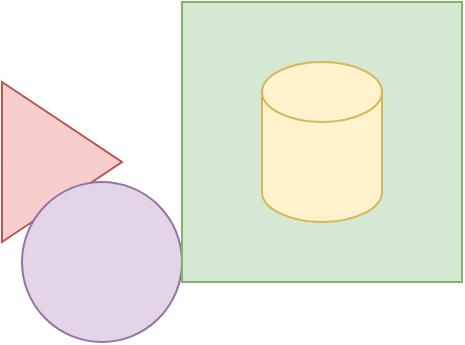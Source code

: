 <mxfile>
    <diagram id="Ppu0PrQzZEXCLHerJYnl" name="Page-1">
        <mxGraphModel dx="867" dy="591" grid="1" gridSize="10" guides="1" tooltips="1" connect="1" arrows="1" fold="1" page="1" pageScale="1" pageWidth="900" pageHeight="1600" math="0" shadow="0">
            <root>
                <mxCell id="0"/>
                <mxCell id="1" parent="0"/>
                <mxCell id="6" value="" style="triangle;whiteSpace=wrap;html=1;fillColor=#f8cecc;strokeColor=#b85450;" vertex="1" parent="1">
                    <mxGeometry x="330" y="1180" width="60" height="80" as="geometry"/>
                </mxCell>
                <mxCell id="7" value="" style="ellipse;whiteSpace=wrap;html=1;aspect=fixed;fillColor=#e1d5e7;strokeColor=#9673a6;" vertex="1" parent="1">
                    <mxGeometry x="340" y="1230" width="80" height="80" as="geometry"/>
                </mxCell>
                <mxCell id="8" value="" style="whiteSpace=wrap;html=1;aspect=fixed;fillColor=#d5e8d4;strokeColor=#82b366;" vertex="1" parent="1">
                    <mxGeometry x="420" y="1140" width="140" height="140" as="geometry"/>
                </mxCell>
                <mxCell id="9" value="" style="shape=cylinder3;whiteSpace=wrap;html=1;boundedLbl=1;backgroundOutline=1;size=15;fillColor=#fff2cc;strokeColor=#d6b656;" vertex="1" parent="1">
                    <mxGeometry x="460" y="1170" width="60" height="80" as="geometry"/>
                </mxCell>
            </root>
        </mxGraphModel>
    </diagram>
</mxfile>